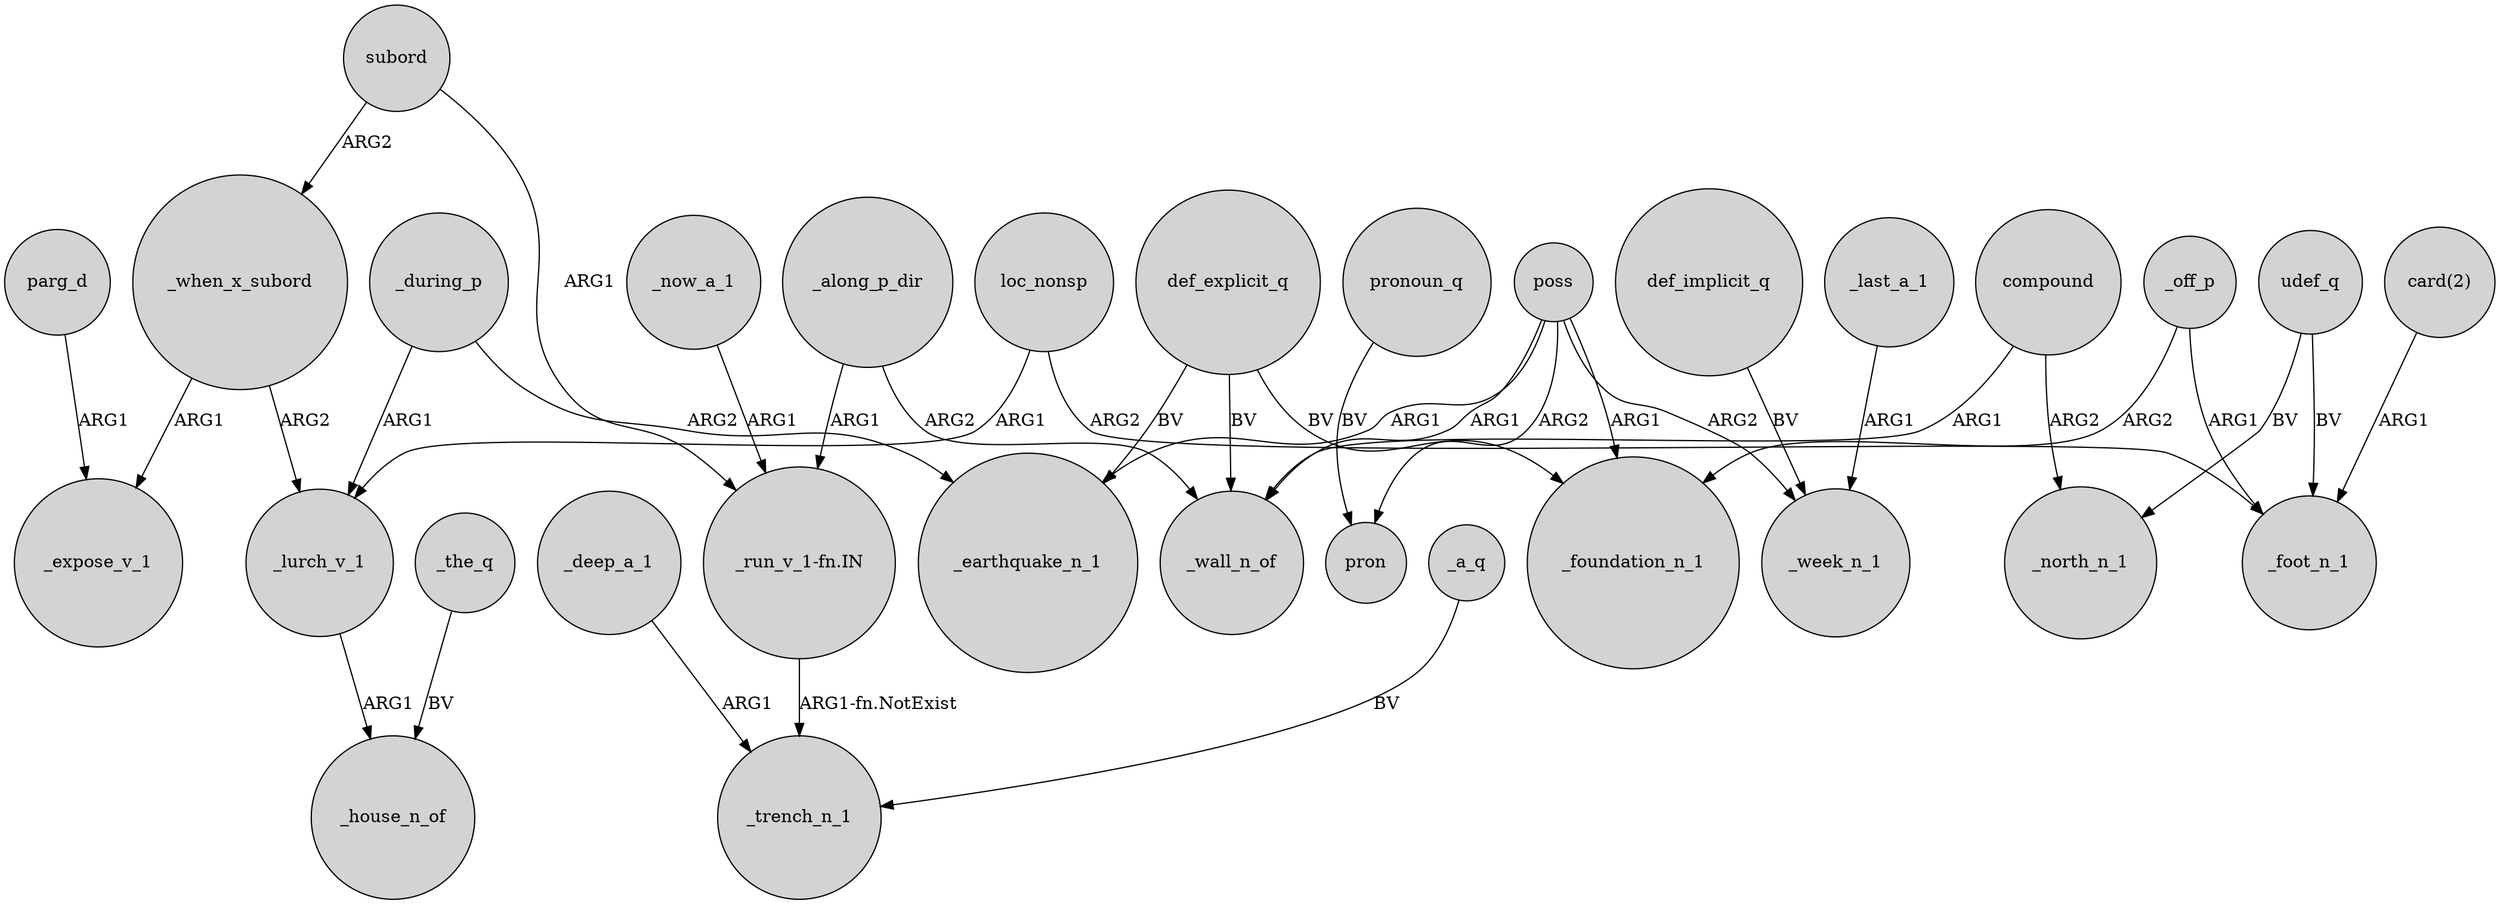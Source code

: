 digraph {
	node [shape=circle style=filled]
	_lurch_v_1 -> _house_n_of [label=ARG1]
	_during_p -> _lurch_v_1 [label=ARG1]
	_along_p_dir -> "_run_v_1-fn.IN" [label=ARG1]
	def_explicit_q -> _earthquake_n_1 [label=BV]
	_the_q -> _house_n_of [label=BV]
	def_explicit_q -> _wall_n_of [label=BV]
	def_implicit_q -> _week_n_1 [label=BV]
	poss -> pron [label=ARG2]
	poss -> _earthquake_n_1 [label=ARG1]
	_when_x_subord -> _expose_v_1 [label=ARG1]
	loc_nonsp -> _foot_n_1 [label=ARG2]
	_a_q -> _trench_n_1 [label=BV]
	loc_nonsp -> _lurch_v_1 [label=ARG1]
	compound -> _wall_n_of [label=ARG1]
	udef_q -> _north_n_1 [label=BV]
	_when_x_subord -> _lurch_v_1 [label=ARG2]
	poss -> _week_n_1 [label=ARG2]
	"_run_v_1-fn.IN" -> _trench_n_1 [label="ARG1-fn.NotExist"]
	"card(2)" -> _foot_n_1 [label=ARG1]
	pronoun_q -> pron [label=BV]
	subord -> "_run_v_1-fn.IN" [label=ARG1]
	udef_q -> _foot_n_1 [label=BV]
	_off_p -> _foundation_n_1 [label=ARG2]
	_off_p -> _foot_n_1 [label=ARG1]
	_during_p -> _earthquake_n_1 [label=ARG2]
	_last_a_1 -> _week_n_1 [label=ARG1]
	_along_p_dir -> _wall_n_of [label=ARG2]
	_now_a_1 -> "_run_v_1-fn.IN" [label=ARG1]
	poss -> _foundation_n_1 [label=ARG1]
	_deep_a_1 -> _trench_n_1 [label=ARG1]
	poss -> _wall_n_of [label=ARG1]
	compound -> _north_n_1 [label=ARG2]
	subord -> _when_x_subord [label=ARG2]
	parg_d -> _expose_v_1 [label=ARG1]
	def_explicit_q -> _foundation_n_1 [label=BV]
}
